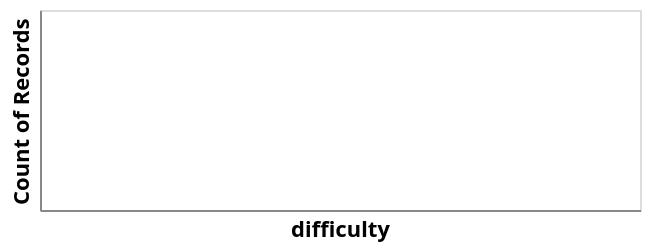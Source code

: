 {
  "$schema": "https://vega.github.io/schema/vega-lite/v3.json",
  "description": "CacheViz difficulty histogram",
  "data": {
    "values": []
  },
  "width": 300,
  "height": 100,
  "mark": "bar",
  "selection": {
    "difficulty": {
      "type": "multi",
      "resolve": "global"
    }
  },
  "encoding": {
    "x": {
      "field": "difficulty",
      "type": "ordinal"
    },
    "y": {
      "aggregate": "count",
      "type": "quantitative"
    }
  }
}
